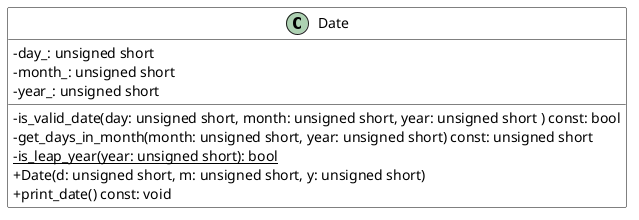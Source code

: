 @startuml "Date Class"
skinparam classAttributeIconSize 0
skinparam class {
    BackgroundColor White
    ArrowColor Black
    BorderColor Black
}

class Date {
    - day_: unsigned short
    - month_: unsigned short
    - year_: unsigned short
    - is_valid_date(day: unsigned short, month: unsigned short, year: unsigned short ) const: bool
    - get_days_in_month(month: unsigned short, year: unsigned short) const: unsigned short 
    - {static} is_leap_year(year: unsigned short): bool
    + Date(d: unsigned short, m: unsigned short, y: unsigned short)
    + print_date() const: void
}

@enduml
